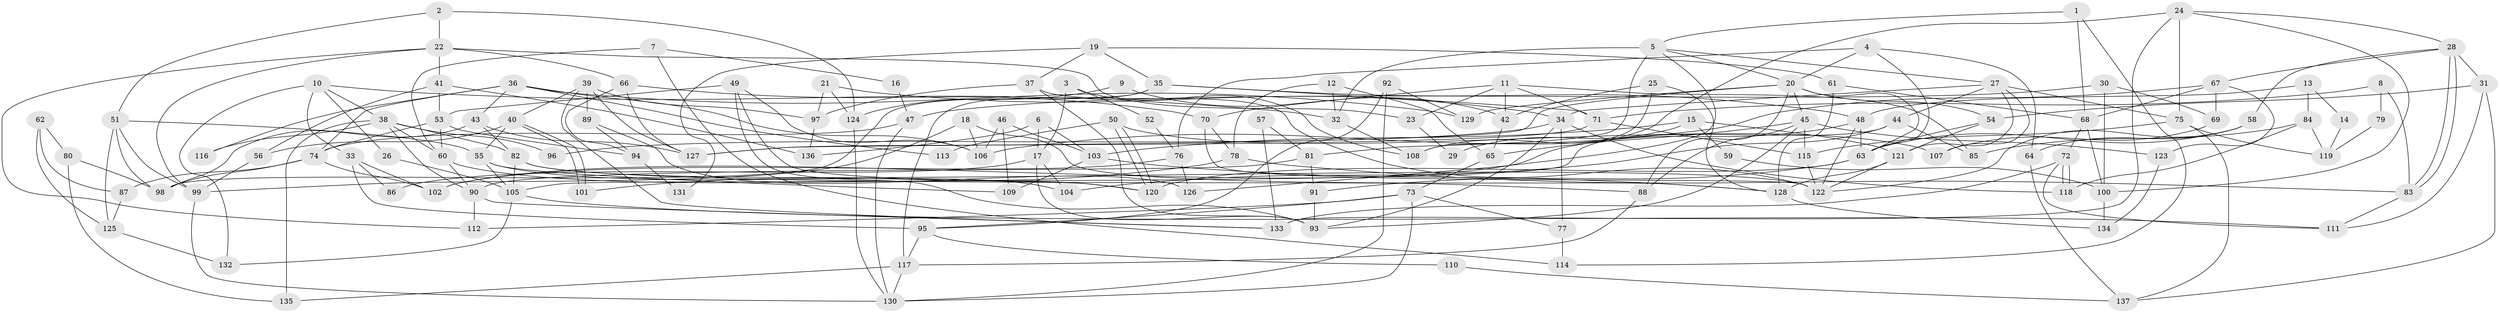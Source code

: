 // Generated by graph-tools (version 1.1) at 2025/50/03/09/25 03:50:08]
// undirected, 137 vertices, 274 edges
graph export_dot {
graph [start="1"]
  node [color=gray90,style=filled];
  1;
  2;
  3;
  4;
  5;
  6;
  7;
  8;
  9;
  10;
  11;
  12;
  13;
  14;
  15;
  16;
  17;
  18;
  19;
  20;
  21;
  22;
  23;
  24;
  25;
  26;
  27;
  28;
  29;
  30;
  31;
  32;
  33;
  34;
  35;
  36;
  37;
  38;
  39;
  40;
  41;
  42;
  43;
  44;
  45;
  46;
  47;
  48;
  49;
  50;
  51;
  52;
  53;
  54;
  55;
  56;
  57;
  58;
  59;
  60;
  61;
  62;
  63;
  64;
  65;
  66;
  67;
  68;
  69;
  70;
  71;
  72;
  73;
  74;
  75;
  76;
  77;
  78;
  79;
  80;
  81;
  82;
  83;
  84;
  85;
  86;
  87;
  88;
  89;
  90;
  91;
  92;
  93;
  94;
  95;
  96;
  97;
  98;
  99;
  100;
  101;
  102;
  103;
  104;
  105;
  106;
  107;
  108;
  109;
  110;
  111;
  112;
  113;
  114;
  115;
  116;
  117;
  118;
  119;
  120;
  121;
  122;
  123;
  124;
  125;
  126;
  127;
  128;
  129;
  130;
  131;
  132;
  133;
  134;
  135;
  136;
  137;
  1 -- 68;
  1 -- 5;
  1 -- 114;
  2 -- 51;
  2 -- 124;
  2 -- 22;
  3 -- 108;
  3 -- 17;
  3 -- 52;
  4 -- 63;
  4 -- 20;
  4 -- 64;
  4 -- 76;
  5 -- 27;
  5 -- 20;
  5 -- 32;
  5 -- 81;
  5 -- 126;
  6 -- 136;
  6 -- 103;
  6 -- 17;
  7 -- 60;
  7 -- 114;
  7 -- 16;
  8 -- 71;
  8 -- 83;
  8 -- 79;
  9 -- 124;
  9 -- 42;
  10 -- 38;
  10 -- 33;
  10 -- 26;
  10 -- 32;
  10 -- 132;
  11 -- 71;
  11 -- 70;
  11 -- 23;
  11 -- 42;
  11 -- 85;
  12 -- 65;
  12 -- 32;
  12 -- 78;
  13 -- 48;
  13 -- 84;
  13 -- 14;
  14 -- 119;
  15 -- 121;
  15 -- 103;
  15 -- 29;
  15 -- 59;
  16 -- 47;
  17 -- 93;
  17 -- 86;
  17 -- 104;
  18 -- 128;
  18 -- 106;
  18 -- 99;
  19 -- 37;
  19 -- 35;
  19 -- 61;
  19 -- 131;
  20 -- 127;
  20 -- 63;
  20 -- 45;
  20 -- 54;
  20 -- 88;
  20 -- 129;
  21 -- 97;
  21 -- 34;
  21 -- 124;
  22 -- 41;
  22 -- 23;
  22 -- 66;
  22 -- 99;
  22 -- 112;
  23 -- 29;
  24 -- 28;
  24 -- 133;
  24 -- 75;
  24 -- 100;
  24 -- 108;
  25 -- 128;
  25 -- 108;
  25 -- 42;
  26 -- 105;
  27 -- 121;
  27 -- 75;
  27 -- 34;
  27 -- 44;
  27 -- 107;
  28 -- 58;
  28 -- 83;
  28 -- 83;
  28 -- 31;
  28 -- 67;
  30 -- 100;
  30 -- 47;
  30 -- 69;
  31 -- 137;
  31 -- 54;
  31 -- 111;
  32 -- 108;
  33 -- 95;
  33 -- 102;
  33 -- 86;
  34 -- 93;
  34 -- 77;
  34 -- 96;
  34 -- 118;
  35 -- 117;
  35 -- 98;
  35 -- 48;
  35 -- 71;
  36 -- 129;
  36 -- 43;
  36 -- 74;
  36 -- 106;
  36 -- 113;
  36 -- 116;
  37 -- 122;
  37 -- 93;
  37 -- 97;
  38 -- 60;
  38 -- 135;
  38 -- 82;
  38 -- 90;
  38 -- 96;
  38 -- 116;
  39 -- 40;
  39 -- 127;
  39 -- 89;
  39 -- 97;
  39 -- 133;
  40 -- 101;
  40 -- 101;
  40 -- 55;
  40 -- 56;
  41 -- 56;
  41 -- 53;
  41 -- 136;
  42 -- 65;
  43 -- 127;
  43 -- 82;
  43 -- 98;
  44 -- 104;
  44 -- 85;
  44 -- 105;
  45 -- 88;
  45 -- 65;
  45 -- 93;
  45 -- 115;
  45 -- 123;
  46 -- 103;
  46 -- 106;
  46 -- 109;
  47 -- 130;
  47 -- 74;
  48 -- 63;
  48 -- 102;
  48 -- 122;
  49 -- 120;
  49 -- 106;
  49 -- 53;
  49 -- 93;
  50 -- 120;
  50 -- 120;
  50 -- 107;
  50 -- 113;
  51 -- 98;
  51 -- 99;
  51 -- 55;
  51 -- 125;
  52 -- 76;
  53 -- 74;
  53 -- 60;
  53 -- 94;
  54 -- 63;
  54 -- 121;
  55 -- 105;
  55 -- 104;
  55 -- 109;
  56 -- 99;
  57 -- 133;
  57 -- 81;
  58 -- 63;
  58 -- 122;
  58 -- 64;
  59 -- 100;
  60 -- 120;
  60 -- 90;
  61 -- 128;
  61 -- 68;
  62 -- 87;
  62 -- 125;
  62 -- 80;
  63 -- 91;
  63 -- 120;
  64 -- 137;
  65 -- 73;
  66 -- 70;
  66 -- 94;
  66 -- 127;
  67 -- 68;
  67 -- 69;
  67 -- 106;
  67 -- 123;
  68 -- 72;
  68 -- 100;
  69 -- 107;
  70 -- 122;
  70 -- 78;
  71 -- 115;
  71 -- 127;
  72 -- 133;
  72 -- 118;
  72 -- 118;
  72 -- 111;
  73 -- 112;
  73 -- 77;
  73 -- 95;
  73 -- 130;
  74 -- 102;
  74 -- 87;
  74 -- 98;
  75 -- 115;
  75 -- 119;
  75 -- 137;
  76 -- 126;
  76 -- 102;
  77 -- 114;
  78 -- 83;
  78 -- 101;
  79 -- 119;
  80 -- 98;
  80 -- 135;
  81 -- 90;
  81 -- 91;
  82 -- 105;
  82 -- 88;
  82 -- 122;
  83 -- 111;
  84 -- 118;
  84 -- 85;
  84 -- 119;
  87 -- 125;
  88 -- 117;
  89 -- 94;
  89 -- 126;
  90 -- 112;
  90 -- 133;
  91 -- 93;
  92 -- 130;
  92 -- 95;
  92 -- 129;
  94 -- 131;
  95 -- 117;
  95 -- 110;
  97 -- 136;
  99 -- 130;
  100 -- 134;
  103 -- 128;
  103 -- 109;
  105 -- 111;
  105 -- 132;
  110 -- 137;
  115 -- 122;
  117 -- 130;
  117 -- 135;
  121 -- 122;
  121 -- 128;
  123 -- 134;
  124 -- 130;
  125 -- 132;
  128 -- 134;
}
